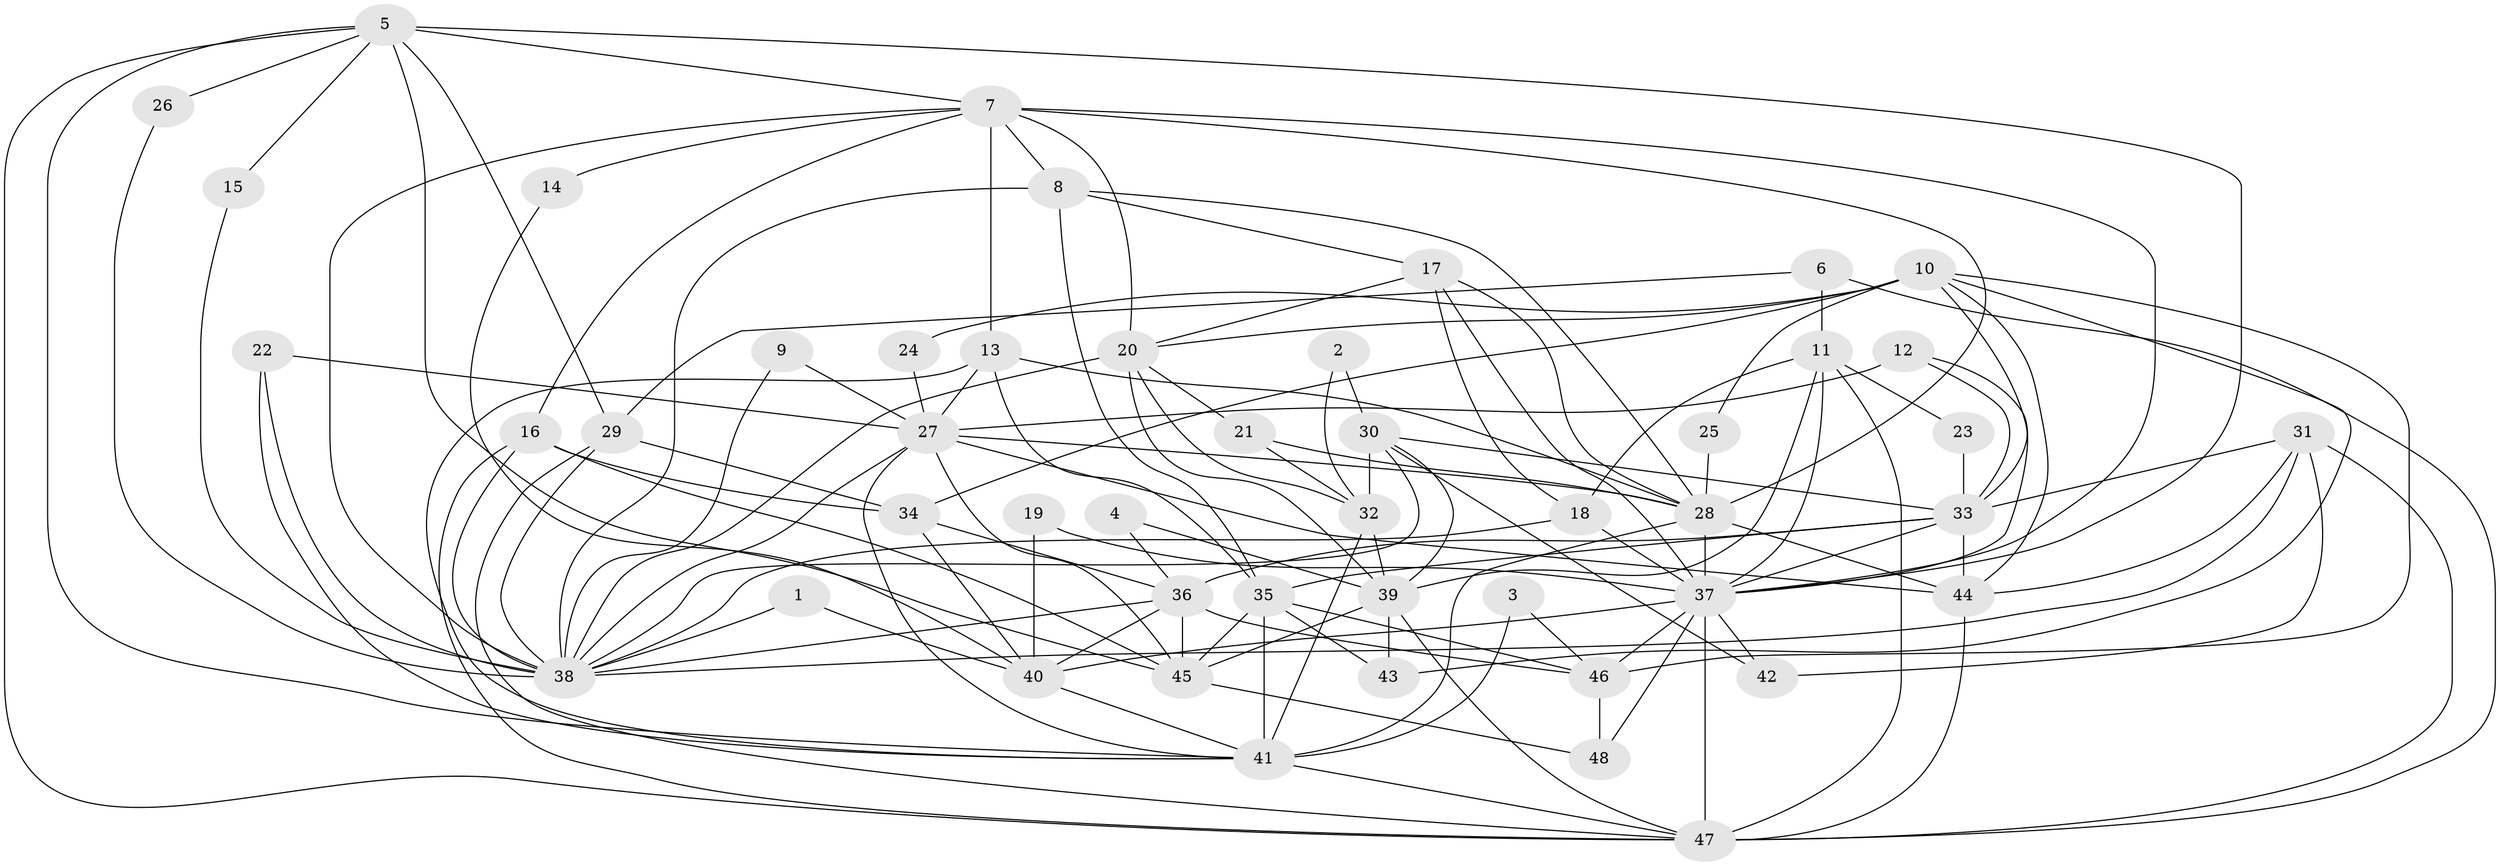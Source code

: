 // original degree distribution, {4: 0.21052631578947367, 3: 0.25263157894736843, 5: 0.15789473684210525, 8: 0.021052631578947368, 6: 0.11578947368421053, 2: 0.18947368421052632, 7: 0.05263157894736842}
// Generated by graph-tools (version 1.1) at 2025/26/03/09/25 03:26:15]
// undirected, 48 vertices, 130 edges
graph export_dot {
graph [start="1"]
  node [color=gray90,style=filled];
  1;
  2;
  3;
  4;
  5;
  6;
  7;
  8;
  9;
  10;
  11;
  12;
  13;
  14;
  15;
  16;
  17;
  18;
  19;
  20;
  21;
  22;
  23;
  24;
  25;
  26;
  27;
  28;
  29;
  30;
  31;
  32;
  33;
  34;
  35;
  36;
  37;
  38;
  39;
  40;
  41;
  42;
  43;
  44;
  45;
  46;
  47;
  48;
  1 -- 38 [weight=1.0];
  1 -- 40 [weight=2.0];
  2 -- 30 [weight=1.0];
  2 -- 32 [weight=1.0];
  3 -- 41 [weight=1.0];
  3 -- 46 [weight=1.0];
  4 -- 36 [weight=2.0];
  4 -- 39 [weight=1.0];
  5 -- 7 [weight=1.0];
  5 -- 15 [weight=1.0];
  5 -- 26 [weight=1.0];
  5 -- 29 [weight=1.0];
  5 -- 37 [weight=1.0];
  5 -- 41 [weight=1.0];
  5 -- 45 [weight=1.0];
  5 -- 47 [weight=1.0];
  6 -- 11 [weight=1.0];
  6 -- 29 [weight=1.0];
  6 -- 47 [weight=1.0];
  7 -- 8 [weight=1.0];
  7 -- 13 [weight=1.0];
  7 -- 14 [weight=1.0];
  7 -- 16 [weight=1.0];
  7 -- 20 [weight=1.0];
  7 -- 28 [weight=1.0];
  7 -- 37 [weight=1.0];
  7 -- 38 [weight=1.0];
  8 -- 17 [weight=2.0];
  8 -- 28 [weight=1.0];
  8 -- 35 [weight=1.0];
  8 -- 38 [weight=1.0];
  9 -- 27 [weight=1.0];
  9 -- 38 [weight=1.0];
  10 -- 20 [weight=1.0];
  10 -- 24 [weight=1.0];
  10 -- 25 [weight=1.0];
  10 -- 33 [weight=1.0];
  10 -- 34 [weight=1.0];
  10 -- 43 [weight=1.0];
  10 -- 44 [weight=1.0];
  10 -- 46 [weight=1.0];
  11 -- 18 [weight=1.0];
  11 -- 23 [weight=1.0];
  11 -- 37 [weight=1.0];
  11 -- 39 [weight=1.0];
  11 -- 47 [weight=1.0];
  12 -- 27 [weight=1.0];
  12 -- 33 [weight=1.0];
  12 -- 37 [weight=1.0];
  13 -- 27 [weight=1.0];
  13 -- 28 [weight=1.0];
  13 -- 35 [weight=1.0];
  13 -- 41 [weight=1.0];
  14 -- 40 [weight=1.0];
  15 -- 38 [weight=1.0];
  16 -- 34 [weight=1.0];
  16 -- 38 [weight=1.0];
  16 -- 45 [weight=1.0];
  16 -- 47 [weight=1.0];
  17 -- 18 [weight=1.0];
  17 -- 20 [weight=1.0];
  17 -- 28 [weight=2.0];
  17 -- 37 [weight=1.0];
  18 -- 37 [weight=1.0];
  18 -- 38 [weight=1.0];
  19 -- 37 [weight=1.0];
  19 -- 40 [weight=1.0];
  20 -- 21 [weight=1.0];
  20 -- 32 [weight=1.0];
  20 -- 38 [weight=1.0];
  20 -- 39 [weight=2.0];
  21 -- 28 [weight=1.0];
  21 -- 32 [weight=1.0];
  22 -- 27 [weight=1.0];
  22 -- 38 [weight=1.0];
  22 -- 41 [weight=1.0];
  23 -- 33 [weight=1.0];
  24 -- 27 [weight=1.0];
  25 -- 28 [weight=1.0];
  26 -- 38 [weight=1.0];
  27 -- 28 [weight=1.0];
  27 -- 38 [weight=1.0];
  27 -- 41 [weight=1.0];
  27 -- 44 [weight=1.0];
  27 -- 45 [weight=1.0];
  28 -- 37 [weight=1.0];
  28 -- 41 [weight=2.0];
  28 -- 44 [weight=1.0];
  29 -- 34 [weight=1.0];
  29 -- 38 [weight=1.0];
  29 -- 47 [weight=1.0];
  30 -- 32 [weight=1.0];
  30 -- 33 [weight=1.0];
  30 -- 38 [weight=1.0];
  30 -- 39 [weight=1.0];
  30 -- 42 [weight=1.0];
  31 -- 33 [weight=1.0];
  31 -- 38 [weight=1.0];
  31 -- 42 [weight=1.0];
  31 -- 44 [weight=1.0];
  31 -- 47 [weight=1.0];
  32 -- 39 [weight=2.0];
  32 -- 41 [weight=1.0];
  33 -- 35 [weight=1.0];
  33 -- 36 [weight=1.0];
  33 -- 37 [weight=1.0];
  33 -- 44 [weight=1.0];
  34 -- 36 [weight=1.0];
  34 -- 40 [weight=1.0];
  35 -- 41 [weight=1.0];
  35 -- 43 [weight=2.0];
  35 -- 45 [weight=1.0];
  35 -- 46 [weight=1.0];
  36 -- 38 [weight=1.0];
  36 -- 40 [weight=1.0];
  36 -- 45 [weight=1.0];
  36 -- 46 [weight=1.0];
  37 -- 40 [weight=2.0];
  37 -- 42 [weight=1.0];
  37 -- 46 [weight=1.0];
  37 -- 47 [weight=2.0];
  37 -- 48 [weight=1.0];
  39 -- 43 [weight=1.0];
  39 -- 45 [weight=1.0];
  39 -- 47 [weight=1.0];
  40 -- 41 [weight=1.0];
  41 -- 47 [weight=1.0];
  44 -- 47 [weight=1.0];
  45 -- 48 [weight=1.0];
  46 -- 48 [weight=1.0];
}
